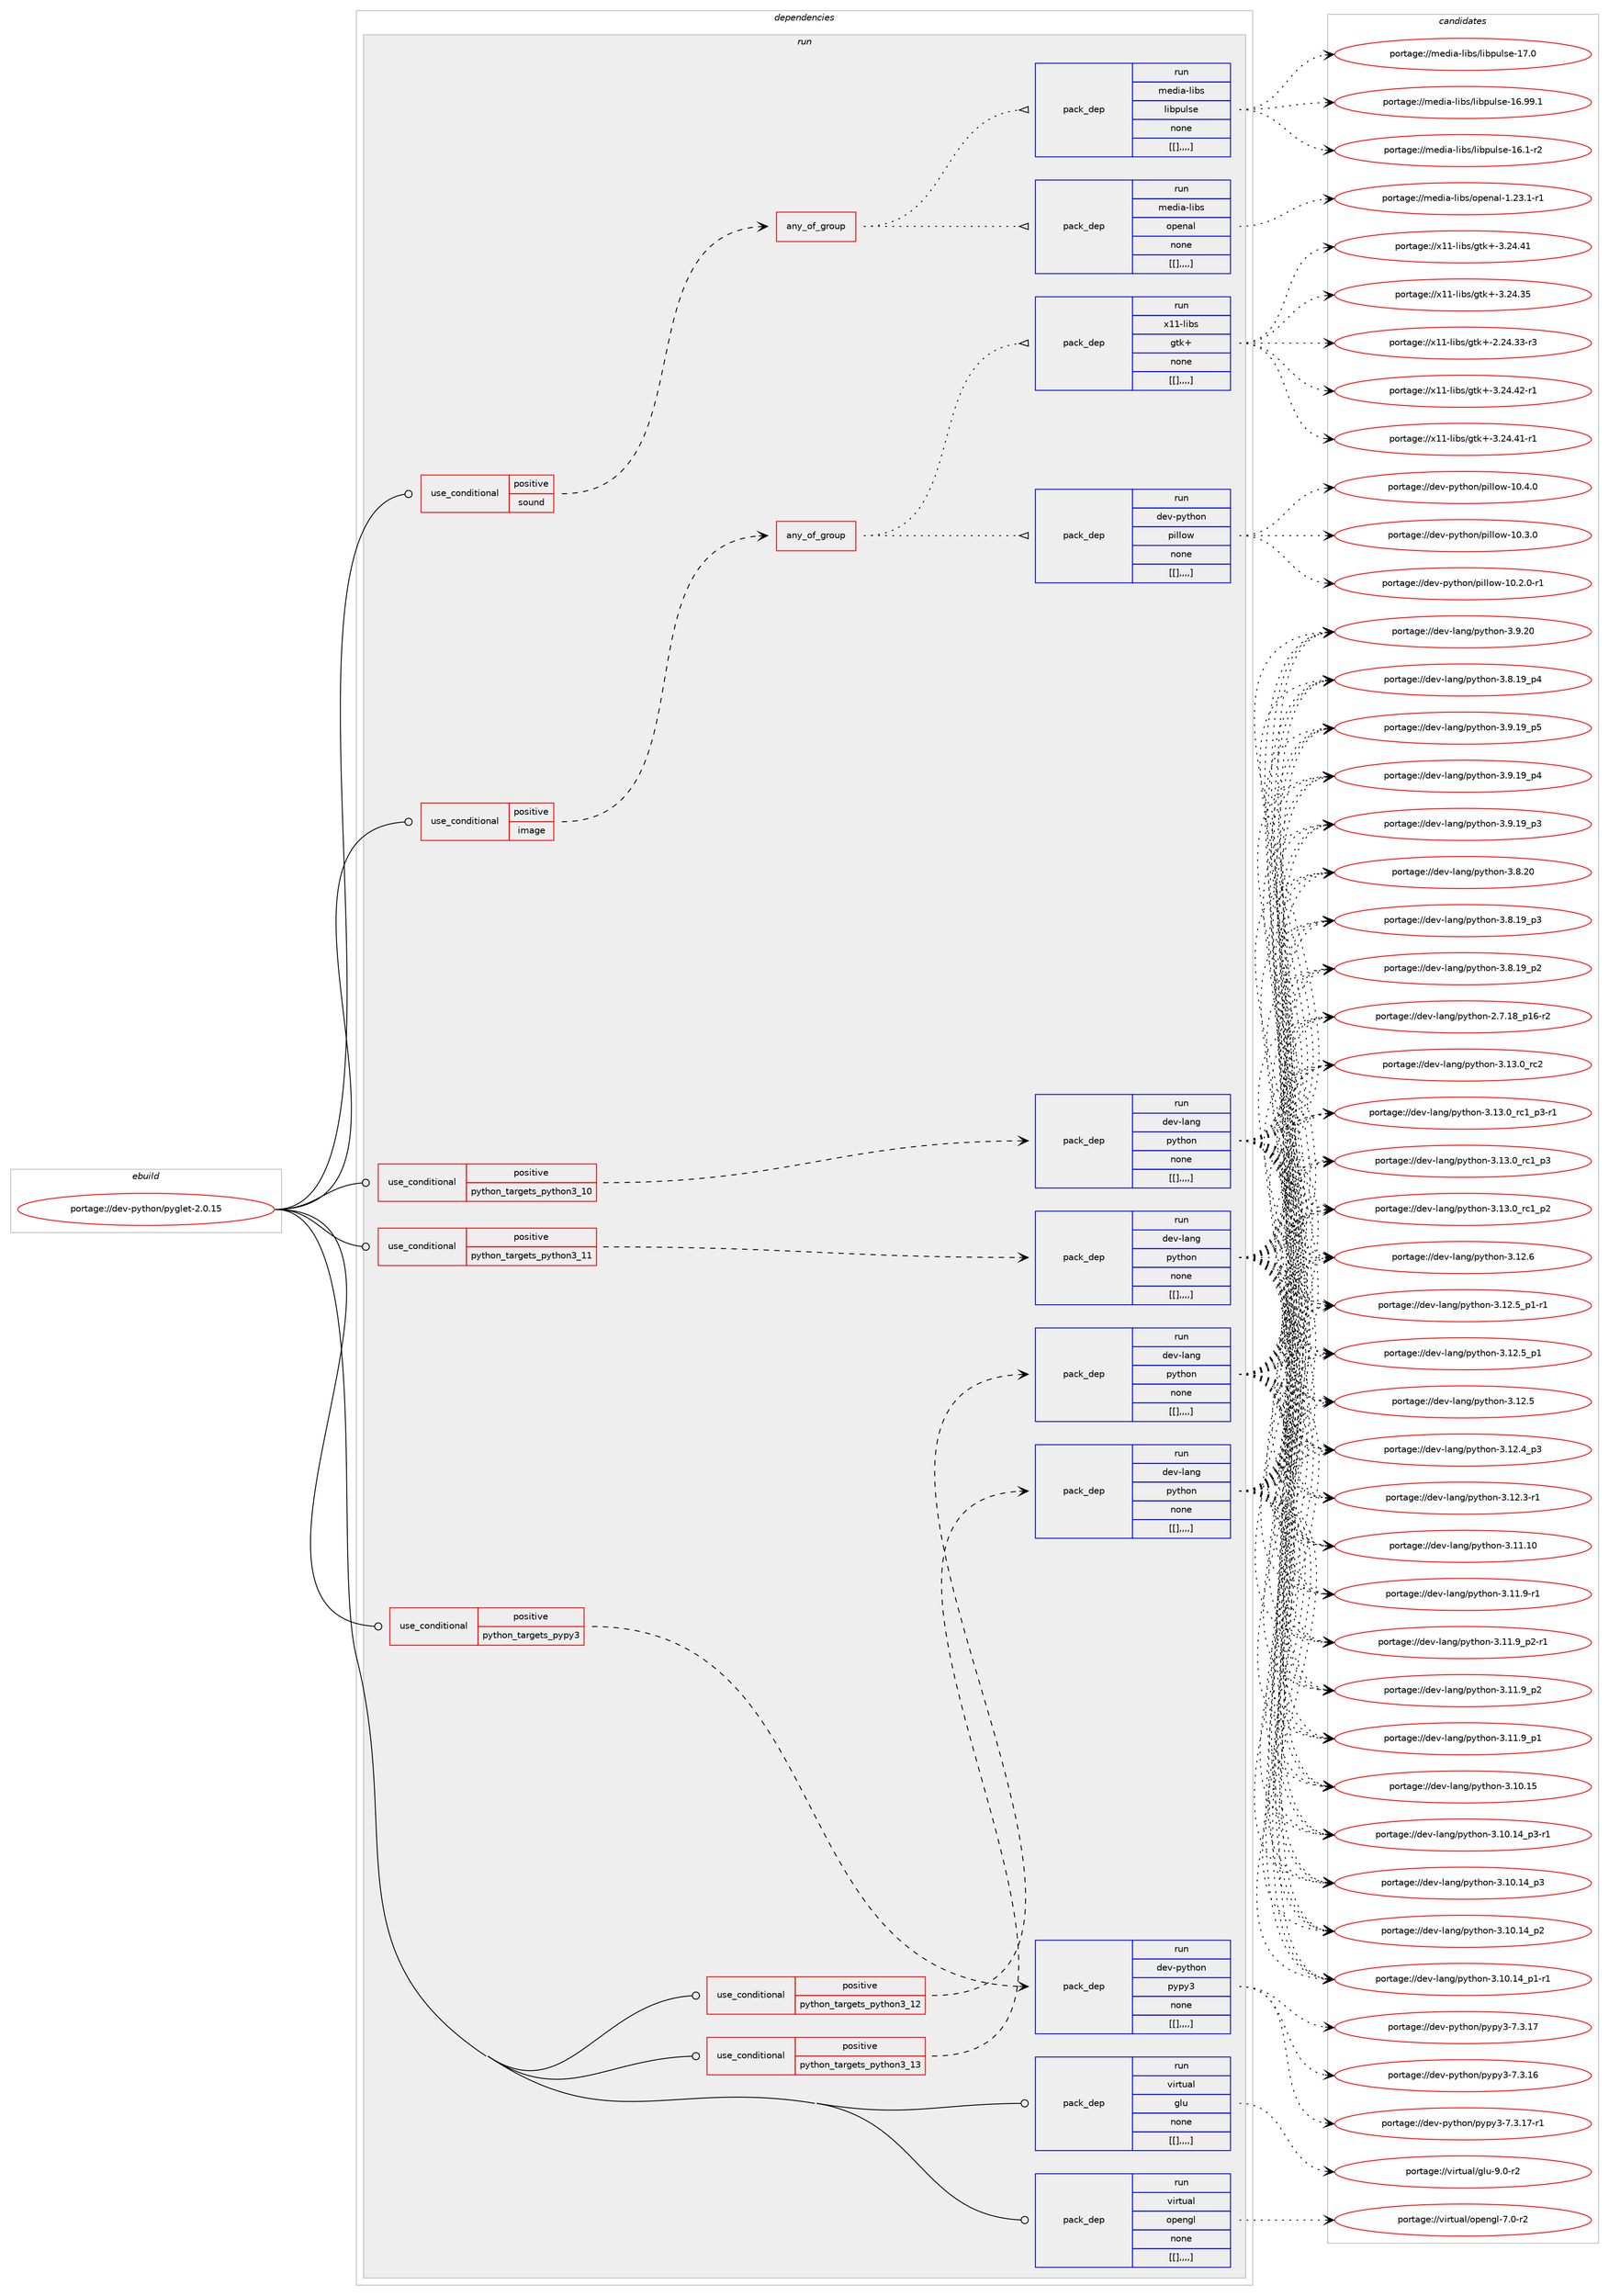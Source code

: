 digraph prolog {

# *************
# Graph options
# *************

newrank=true;
concentrate=true;
compound=true;
graph [rankdir=LR,fontname=Helvetica,fontsize=10,ranksep=1.5];#, ranksep=2.5, nodesep=0.2];
edge  [arrowhead=vee];
node  [fontname=Helvetica,fontsize=10];

# **********
# The ebuild
# **********

subgraph cluster_leftcol {
color=gray;
label=<<i>ebuild</i>>;
id [label="portage://dev-python/pyglet-2.0.15", color=red, width=4, href="../dev-python/pyglet-2.0.15.svg"];
}

# ****************
# The dependencies
# ****************

subgraph cluster_midcol {
color=gray;
label=<<i>dependencies</i>>;
subgraph cluster_compile {
fillcolor="#eeeeee";
style=filled;
label=<<i>compile</i>>;
}
subgraph cluster_compileandrun {
fillcolor="#eeeeee";
style=filled;
label=<<i>compile and run</i>>;
}
subgraph cluster_run {
fillcolor="#eeeeee";
style=filled;
label=<<i>run</i>>;
subgraph cond37786 {
dependency158233 [label=<<TABLE BORDER="0" CELLBORDER="1" CELLSPACING="0" CELLPADDING="4"><TR><TD ROWSPAN="3" CELLPADDING="10">use_conditional</TD></TR><TR><TD>positive</TD></TR><TR><TD>image</TD></TR></TABLE>>, shape=none, color=red];
subgraph any1074 {
dependency158234 [label=<<TABLE BORDER="0" CELLBORDER="1" CELLSPACING="0" CELLPADDING="4"><TR><TD CELLPADDING="10">any_of_group</TD></TR></TABLE>>, shape=none, color=red];subgraph pack119223 {
dependency158235 [label=<<TABLE BORDER="0" CELLBORDER="1" CELLSPACING="0" CELLPADDING="4" WIDTH="220"><TR><TD ROWSPAN="6" CELLPADDING="30">pack_dep</TD></TR><TR><TD WIDTH="110">run</TD></TR><TR><TD>dev-python</TD></TR><TR><TD>pillow</TD></TR><TR><TD>none</TD></TR><TR><TD>[[],,,,]</TD></TR></TABLE>>, shape=none, color=blue];
}
dependency158234:e -> dependency158235:w [weight=20,style="dotted",arrowhead="oinv"];
subgraph pack119224 {
dependency158236 [label=<<TABLE BORDER="0" CELLBORDER="1" CELLSPACING="0" CELLPADDING="4" WIDTH="220"><TR><TD ROWSPAN="6" CELLPADDING="30">pack_dep</TD></TR><TR><TD WIDTH="110">run</TD></TR><TR><TD>x11-libs</TD></TR><TR><TD>gtk+</TD></TR><TR><TD>none</TD></TR><TR><TD>[[],,,,]</TD></TR></TABLE>>, shape=none, color=blue];
}
dependency158234:e -> dependency158236:w [weight=20,style="dotted",arrowhead="oinv"];
}
dependency158233:e -> dependency158234:w [weight=20,style="dashed",arrowhead="vee"];
}
id:e -> dependency158233:w [weight=20,style="solid",arrowhead="odot"];
subgraph cond37787 {
dependency158237 [label=<<TABLE BORDER="0" CELLBORDER="1" CELLSPACING="0" CELLPADDING="4"><TR><TD ROWSPAN="3" CELLPADDING="10">use_conditional</TD></TR><TR><TD>positive</TD></TR><TR><TD>python_targets_pypy3</TD></TR></TABLE>>, shape=none, color=red];
subgraph pack119225 {
dependency158238 [label=<<TABLE BORDER="0" CELLBORDER="1" CELLSPACING="0" CELLPADDING="4" WIDTH="220"><TR><TD ROWSPAN="6" CELLPADDING="30">pack_dep</TD></TR><TR><TD WIDTH="110">run</TD></TR><TR><TD>dev-python</TD></TR><TR><TD>pypy3</TD></TR><TR><TD>none</TD></TR><TR><TD>[[],,,,]</TD></TR></TABLE>>, shape=none, color=blue];
}
dependency158237:e -> dependency158238:w [weight=20,style="dashed",arrowhead="vee"];
}
id:e -> dependency158237:w [weight=20,style="solid",arrowhead="odot"];
subgraph cond37788 {
dependency158239 [label=<<TABLE BORDER="0" CELLBORDER="1" CELLSPACING="0" CELLPADDING="4"><TR><TD ROWSPAN="3" CELLPADDING="10">use_conditional</TD></TR><TR><TD>positive</TD></TR><TR><TD>python_targets_python3_10</TD></TR></TABLE>>, shape=none, color=red];
subgraph pack119226 {
dependency158240 [label=<<TABLE BORDER="0" CELLBORDER="1" CELLSPACING="0" CELLPADDING="4" WIDTH="220"><TR><TD ROWSPAN="6" CELLPADDING="30">pack_dep</TD></TR><TR><TD WIDTH="110">run</TD></TR><TR><TD>dev-lang</TD></TR><TR><TD>python</TD></TR><TR><TD>none</TD></TR><TR><TD>[[],,,,]</TD></TR></TABLE>>, shape=none, color=blue];
}
dependency158239:e -> dependency158240:w [weight=20,style="dashed",arrowhead="vee"];
}
id:e -> dependency158239:w [weight=20,style="solid",arrowhead="odot"];
subgraph cond37789 {
dependency158241 [label=<<TABLE BORDER="0" CELLBORDER="1" CELLSPACING="0" CELLPADDING="4"><TR><TD ROWSPAN="3" CELLPADDING="10">use_conditional</TD></TR><TR><TD>positive</TD></TR><TR><TD>python_targets_python3_11</TD></TR></TABLE>>, shape=none, color=red];
subgraph pack119227 {
dependency158242 [label=<<TABLE BORDER="0" CELLBORDER="1" CELLSPACING="0" CELLPADDING="4" WIDTH="220"><TR><TD ROWSPAN="6" CELLPADDING="30">pack_dep</TD></TR><TR><TD WIDTH="110">run</TD></TR><TR><TD>dev-lang</TD></TR><TR><TD>python</TD></TR><TR><TD>none</TD></TR><TR><TD>[[],,,,]</TD></TR></TABLE>>, shape=none, color=blue];
}
dependency158241:e -> dependency158242:w [weight=20,style="dashed",arrowhead="vee"];
}
id:e -> dependency158241:w [weight=20,style="solid",arrowhead="odot"];
subgraph cond37790 {
dependency158243 [label=<<TABLE BORDER="0" CELLBORDER="1" CELLSPACING="0" CELLPADDING="4"><TR><TD ROWSPAN="3" CELLPADDING="10">use_conditional</TD></TR><TR><TD>positive</TD></TR><TR><TD>python_targets_python3_12</TD></TR></TABLE>>, shape=none, color=red];
subgraph pack119228 {
dependency158244 [label=<<TABLE BORDER="0" CELLBORDER="1" CELLSPACING="0" CELLPADDING="4" WIDTH="220"><TR><TD ROWSPAN="6" CELLPADDING="30">pack_dep</TD></TR><TR><TD WIDTH="110">run</TD></TR><TR><TD>dev-lang</TD></TR><TR><TD>python</TD></TR><TR><TD>none</TD></TR><TR><TD>[[],,,,]</TD></TR></TABLE>>, shape=none, color=blue];
}
dependency158243:e -> dependency158244:w [weight=20,style="dashed",arrowhead="vee"];
}
id:e -> dependency158243:w [weight=20,style="solid",arrowhead="odot"];
subgraph cond37791 {
dependency158245 [label=<<TABLE BORDER="0" CELLBORDER="1" CELLSPACING="0" CELLPADDING="4"><TR><TD ROWSPAN="3" CELLPADDING="10">use_conditional</TD></TR><TR><TD>positive</TD></TR><TR><TD>python_targets_python3_13</TD></TR></TABLE>>, shape=none, color=red];
subgraph pack119229 {
dependency158246 [label=<<TABLE BORDER="0" CELLBORDER="1" CELLSPACING="0" CELLPADDING="4" WIDTH="220"><TR><TD ROWSPAN="6" CELLPADDING="30">pack_dep</TD></TR><TR><TD WIDTH="110">run</TD></TR><TR><TD>dev-lang</TD></TR><TR><TD>python</TD></TR><TR><TD>none</TD></TR><TR><TD>[[],,,,]</TD></TR></TABLE>>, shape=none, color=blue];
}
dependency158245:e -> dependency158246:w [weight=20,style="dashed",arrowhead="vee"];
}
id:e -> dependency158245:w [weight=20,style="solid",arrowhead="odot"];
subgraph cond37792 {
dependency158247 [label=<<TABLE BORDER="0" CELLBORDER="1" CELLSPACING="0" CELLPADDING="4"><TR><TD ROWSPAN="3" CELLPADDING="10">use_conditional</TD></TR><TR><TD>positive</TD></TR><TR><TD>sound</TD></TR></TABLE>>, shape=none, color=red];
subgraph any1075 {
dependency158248 [label=<<TABLE BORDER="0" CELLBORDER="1" CELLSPACING="0" CELLPADDING="4"><TR><TD CELLPADDING="10">any_of_group</TD></TR></TABLE>>, shape=none, color=red];subgraph pack119230 {
dependency158249 [label=<<TABLE BORDER="0" CELLBORDER="1" CELLSPACING="0" CELLPADDING="4" WIDTH="220"><TR><TD ROWSPAN="6" CELLPADDING="30">pack_dep</TD></TR><TR><TD WIDTH="110">run</TD></TR><TR><TD>media-libs</TD></TR><TR><TD>libpulse</TD></TR><TR><TD>none</TD></TR><TR><TD>[[],,,,]</TD></TR></TABLE>>, shape=none, color=blue];
}
dependency158248:e -> dependency158249:w [weight=20,style="dotted",arrowhead="oinv"];
subgraph pack119231 {
dependency158250 [label=<<TABLE BORDER="0" CELLBORDER="1" CELLSPACING="0" CELLPADDING="4" WIDTH="220"><TR><TD ROWSPAN="6" CELLPADDING="30">pack_dep</TD></TR><TR><TD WIDTH="110">run</TD></TR><TR><TD>media-libs</TD></TR><TR><TD>openal</TD></TR><TR><TD>none</TD></TR><TR><TD>[[],,,,]</TD></TR></TABLE>>, shape=none, color=blue];
}
dependency158248:e -> dependency158250:w [weight=20,style="dotted",arrowhead="oinv"];
}
dependency158247:e -> dependency158248:w [weight=20,style="dashed",arrowhead="vee"];
}
id:e -> dependency158247:w [weight=20,style="solid",arrowhead="odot"];
subgraph pack119232 {
dependency158251 [label=<<TABLE BORDER="0" CELLBORDER="1" CELLSPACING="0" CELLPADDING="4" WIDTH="220"><TR><TD ROWSPAN="6" CELLPADDING="30">pack_dep</TD></TR><TR><TD WIDTH="110">run</TD></TR><TR><TD>virtual</TD></TR><TR><TD>glu</TD></TR><TR><TD>none</TD></TR><TR><TD>[[],,,,]</TD></TR></TABLE>>, shape=none, color=blue];
}
id:e -> dependency158251:w [weight=20,style="solid",arrowhead="odot"];
subgraph pack119233 {
dependency158252 [label=<<TABLE BORDER="0" CELLBORDER="1" CELLSPACING="0" CELLPADDING="4" WIDTH="220"><TR><TD ROWSPAN="6" CELLPADDING="30">pack_dep</TD></TR><TR><TD WIDTH="110">run</TD></TR><TR><TD>virtual</TD></TR><TR><TD>opengl</TD></TR><TR><TD>none</TD></TR><TR><TD>[[],,,,]</TD></TR></TABLE>>, shape=none, color=blue];
}
id:e -> dependency158252:w [weight=20,style="solid",arrowhead="odot"];
}
}

# **************
# The candidates
# **************

subgraph cluster_choices {
rank=same;
color=gray;
label=<<i>candidates</i>>;

subgraph choice119223 {
color=black;
nodesep=1;
choice100101118451121211161041111104711210510810811111945494846524648 [label="portage://dev-python/pillow-10.4.0", color=red, width=4,href="../dev-python/pillow-10.4.0.svg"];
choice100101118451121211161041111104711210510810811111945494846514648 [label="portage://dev-python/pillow-10.3.0", color=red, width=4,href="../dev-python/pillow-10.3.0.svg"];
choice1001011184511212111610411111047112105108108111119454948465046484511449 [label="portage://dev-python/pillow-10.2.0-r1", color=red, width=4,href="../dev-python/pillow-10.2.0-r1.svg"];
dependency158235:e -> choice100101118451121211161041111104711210510810811111945494846524648:w [style=dotted,weight="100"];
dependency158235:e -> choice100101118451121211161041111104711210510810811111945494846514648:w [style=dotted,weight="100"];
dependency158235:e -> choice1001011184511212111610411111047112105108108111119454948465046484511449:w [style=dotted,weight="100"];
}
subgraph choice119224 {
color=black;
nodesep=1;
choice12049494510810598115471031161074345514650524652504511449 [label="portage://x11-libs/gtk+-3.24.42-r1", color=red, width=4,href="../x11-libs/gtk+-3.24.42-r1.svg"];
choice12049494510810598115471031161074345514650524652494511449 [label="portage://x11-libs/gtk+-3.24.41-r1", color=red, width=4,href="../x11-libs/gtk+-3.24.41-r1.svg"];
choice1204949451081059811547103116107434551465052465249 [label="portage://x11-libs/gtk+-3.24.41", color=red, width=4,href="../x11-libs/gtk+-3.24.41.svg"];
choice1204949451081059811547103116107434551465052465153 [label="portage://x11-libs/gtk+-3.24.35", color=red, width=4,href="../x11-libs/gtk+-3.24.35.svg"];
choice12049494510810598115471031161074345504650524651514511451 [label="portage://x11-libs/gtk+-2.24.33-r3", color=red, width=4,href="../x11-libs/gtk+-2.24.33-r3.svg"];
dependency158236:e -> choice12049494510810598115471031161074345514650524652504511449:w [style=dotted,weight="100"];
dependency158236:e -> choice12049494510810598115471031161074345514650524652494511449:w [style=dotted,weight="100"];
dependency158236:e -> choice1204949451081059811547103116107434551465052465249:w [style=dotted,weight="100"];
dependency158236:e -> choice1204949451081059811547103116107434551465052465153:w [style=dotted,weight="100"];
dependency158236:e -> choice12049494510810598115471031161074345504650524651514511451:w [style=dotted,weight="100"];
}
subgraph choice119225 {
color=black;
nodesep=1;
choice100101118451121211161041111104711212111212151455546514649554511449 [label="portage://dev-python/pypy3-7.3.17-r1", color=red, width=4,href="../dev-python/pypy3-7.3.17-r1.svg"];
choice10010111845112121116104111110471121211121215145554651464955 [label="portage://dev-python/pypy3-7.3.17", color=red, width=4,href="../dev-python/pypy3-7.3.17.svg"];
choice10010111845112121116104111110471121211121215145554651464954 [label="portage://dev-python/pypy3-7.3.16", color=red, width=4,href="../dev-python/pypy3-7.3.16.svg"];
dependency158238:e -> choice100101118451121211161041111104711212111212151455546514649554511449:w [style=dotted,weight="100"];
dependency158238:e -> choice10010111845112121116104111110471121211121215145554651464955:w [style=dotted,weight="100"];
dependency158238:e -> choice10010111845112121116104111110471121211121215145554651464954:w [style=dotted,weight="100"];
}
subgraph choice119226 {
color=black;
nodesep=1;
choice10010111845108971101034711212111610411111045514649514648951149950 [label="portage://dev-lang/python-3.13.0_rc2", color=red, width=4,href="../dev-lang/python-3.13.0_rc2.svg"];
choice1001011184510897110103471121211161041111104551464951464895114994995112514511449 [label="portage://dev-lang/python-3.13.0_rc1_p3-r1", color=red, width=4,href="../dev-lang/python-3.13.0_rc1_p3-r1.svg"];
choice100101118451089711010347112121116104111110455146495146489511499499511251 [label="portage://dev-lang/python-3.13.0_rc1_p3", color=red, width=4,href="../dev-lang/python-3.13.0_rc1_p3.svg"];
choice100101118451089711010347112121116104111110455146495146489511499499511250 [label="portage://dev-lang/python-3.13.0_rc1_p2", color=red, width=4,href="../dev-lang/python-3.13.0_rc1_p2.svg"];
choice10010111845108971101034711212111610411111045514649504654 [label="portage://dev-lang/python-3.12.6", color=red, width=4,href="../dev-lang/python-3.12.6.svg"];
choice1001011184510897110103471121211161041111104551464950465395112494511449 [label="portage://dev-lang/python-3.12.5_p1-r1", color=red, width=4,href="../dev-lang/python-3.12.5_p1-r1.svg"];
choice100101118451089711010347112121116104111110455146495046539511249 [label="portage://dev-lang/python-3.12.5_p1", color=red, width=4,href="../dev-lang/python-3.12.5_p1.svg"];
choice10010111845108971101034711212111610411111045514649504653 [label="portage://dev-lang/python-3.12.5", color=red, width=4,href="../dev-lang/python-3.12.5.svg"];
choice100101118451089711010347112121116104111110455146495046529511251 [label="portage://dev-lang/python-3.12.4_p3", color=red, width=4,href="../dev-lang/python-3.12.4_p3.svg"];
choice100101118451089711010347112121116104111110455146495046514511449 [label="portage://dev-lang/python-3.12.3-r1", color=red, width=4,href="../dev-lang/python-3.12.3-r1.svg"];
choice1001011184510897110103471121211161041111104551464949464948 [label="portage://dev-lang/python-3.11.10", color=red, width=4,href="../dev-lang/python-3.11.10.svg"];
choice1001011184510897110103471121211161041111104551464949465795112504511449 [label="portage://dev-lang/python-3.11.9_p2-r1", color=red, width=4,href="../dev-lang/python-3.11.9_p2-r1.svg"];
choice100101118451089711010347112121116104111110455146494946579511250 [label="portage://dev-lang/python-3.11.9_p2", color=red, width=4,href="../dev-lang/python-3.11.9_p2.svg"];
choice100101118451089711010347112121116104111110455146494946579511249 [label="portage://dev-lang/python-3.11.9_p1", color=red, width=4,href="../dev-lang/python-3.11.9_p1.svg"];
choice100101118451089711010347112121116104111110455146494946574511449 [label="portage://dev-lang/python-3.11.9-r1", color=red, width=4,href="../dev-lang/python-3.11.9-r1.svg"];
choice1001011184510897110103471121211161041111104551464948464953 [label="portage://dev-lang/python-3.10.15", color=red, width=4,href="../dev-lang/python-3.10.15.svg"];
choice100101118451089711010347112121116104111110455146494846495295112514511449 [label="portage://dev-lang/python-3.10.14_p3-r1", color=red, width=4,href="../dev-lang/python-3.10.14_p3-r1.svg"];
choice10010111845108971101034711212111610411111045514649484649529511251 [label="portage://dev-lang/python-3.10.14_p3", color=red, width=4,href="../dev-lang/python-3.10.14_p3.svg"];
choice10010111845108971101034711212111610411111045514649484649529511250 [label="portage://dev-lang/python-3.10.14_p2", color=red, width=4,href="../dev-lang/python-3.10.14_p2.svg"];
choice100101118451089711010347112121116104111110455146494846495295112494511449 [label="portage://dev-lang/python-3.10.14_p1-r1", color=red, width=4,href="../dev-lang/python-3.10.14_p1-r1.svg"];
choice10010111845108971101034711212111610411111045514657465048 [label="portage://dev-lang/python-3.9.20", color=red, width=4,href="../dev-lang/python-3.9.20.svg"];
choice100101118451089711010347112121116104111110455146574649579511253 [label="portage://dev-lang/python-3.9.19_p5", color=red, width=4,href="../dev-lang/python-3.9.19_p5.svg"];
choice100101118451089711010347112121116104111110455146574649579511252 [label="portage://dev-lang/python-3.9.19_p4", color=red, width=4,href="../dev-lang/python-3.9.19_p4.svg"];
choice100101118451089711010347112121116104111110455146574649579511251 [label="portage://dev-lang/python-3.9.19_p3", color=red, width=4,href="../dev-lang/python-3.9.19_p3.svg"];
choice10010111845108971101034711212111610411111045514656465048 [label="portage://dev-lang/python-3.8.20", color=red, width=4,href="../dev-lang/python-3.8.20.svg"];
choice100101118451089711010347112121116104111110455146564649579511252 [label="portage://dev-lang/python-3.8.19_p4", color=red, width=4,href="../dev-lang/python-3.8.19_p4.svg"];
choice100101118451089711010347112121116104111110455146564649579511251 [label="portage://dev-lang/python-3.8.19_p3", color=red, width=4,href="../dev-lang/python-3.8.19_p3.svg"];
choice100101118451089711010347112121116104111110455146564649579511250 [label="portage://dev-lang/python-3.8.19_p2", color=red, width=4,href="../dev-lang/python-3.8.19_p2.svg"];
choice100101118451089711010347112121116104111110455046554649569511249544511450 [label="portage://dev-lang/python-2.7.18_p16-r2", color=red, width=4,href="../dev-lang/python-2.7.18_p16-r2.svg"];
dependency158240:e -> choice10010111845108971101034711212111610411111045514649514648951149950:w [style=dotted,weight="100"];
dependency158240:e -> choice1001011184510897110103471121211161041111104551464951464895114994995112514511449:w [style=dotted,weight="100"];
dependency158240:e -> choice100101118451089711010347112121116104111110455146495146489511499499511251:w [style=dotted,weight="100"];
dependency158240:e -> choice100101118451089711010347112121116104111110455146495146489511499499511250:w [style=dotted,weight="100"];
dependency158240:e -> choice10010111845108971101034711212111610411111045514649504654:w [style=dotted,weight="100"];
dependency158240:e -> choice1001011184510897110103471121211161041111104551464950465395112494511449:w [style=dotted,weight="100"];
dependency158240:e -> choice100101118451089711010347112121116104111110455146495046539511249:w [style=dotted,weight="100"];
dependency158240:e -> choice10010111845108971101034711212111610411111045514649504653:w [style=dotted,weight="100"];
dependency158240:e -> choice100101118451089711010347112121116104111110455146495046529511251:w [style=dotted,weight="100"];
dependency158240:e -> choice100101118451089711010347112121116104111110455146495046514511449:w [style=dotted,weight="100"];
dependency158240:e -> choice1001011184510897110103471121211161041111104551464949464948:w [style=dotted,weight="100"];
dependency158240:e -> choice1001011184510897110103471121211161041111104551464949465795112504511449:w [style=dotted,weight="100"];
dependency158240:e -> choice100101118451089711010347112121116104111110455146494946579511250:w [style=dotted,weight="100"];
dependency158240:e -> choice100101118451089711010347112121116104111110455146494946579511249:w [style=dotted,weight="100"];
dependency158240:e -> choice100101118451089711010347112121116104111110455146494946574511449:w [style=dotted,weight="100"];
dependency158240:e -> choice1001011184510897110103471121211161041111104551464948464953:w [style=dotted,weight="100"];
dependency158240:e -> choice100101118451089711010347112121116104111110455146494846495295112514511449:w [style=dotted,weight="100"];
dependency158240:e -> choice10010111845108971101034711212111610411111045514649484649529511251:w [style=dotted,weight="100"];
dependency158240:e -> choice10010111845108971101034711212111610411111045514649484649529511250:w [style=dotted,weight="100"];
dependency158240:e -> choice100101118451089711010347112121116104111110455146494846495295112494511449:w [style=dotted,weight="100"];
dependency158240:e -> choice10010111845108971101034711212111610411111045514657465048:w [style=dotted,weight="100"];
dependency158240:e -> choice100101118451089711010347112121116104111110455146574649579511253:w [style=dotted,weight="100"];
dependency158240:e -> choice100101118451089711010347112121116104111110455146574649579511252:w [style=dotted,weight="100"];
dependency158240:e -> choice100101118451089711010347112121116104111110455146574649579511251:w [style=dotted,weight="100"];
dependency158240:e -> choice10010111845108971101034711212111610411111045514656465048:w [style=dotted,weight="100"];
dependency158240:e -> choice100101118451089711010347112121116104111110455146564649579511252:w [style=dotted,weight="100"];
dependency158240:e -> choice100101118451089711010347112121116104111110455146564649579511251:w [style=dotted,weight="100"];
dependency158240:e -> choice100101118451089711010347112121116104111110455146564649579511250:w [style=dotted,weight="100"];
dependency158240:e -> choice100101118451089711010347112121116104111110455046554649569511249544511450:w [style=dotted,weight="100"];
}
subgraph choice119227 {
color=black;
nodesep=1;
choice10010111845108971101034711212111610411111045514649514648951149950 [label="portage://dev-lang/python-3.13.0_rc2", color=red, width=4,href="../dev-lang/python-3.13.0_rc2.svg"];
choice1001011184510897110103471121211161041111104551464951464895114994995112514511449 [label="portage://dev-lang/python-3.13.0_rc1_p3-r1", color=red, width=4,href="../dev-lang/python-3.13.0_rc1_p3-r1.svg"];
choice100101118451089711010347112121116104111110455146495146489511499499511251 [label="portage://dev-lang/python-3.13.0_rc1_p3", color=red, width=4,href="../dev-lang/python-3.13.0_rc1_p3.svg"];
choice100101118451089711010347112121116104111110455146495146489511499499511250 [label="portage://dev-lang/python-3.13.0_rc1_p2", color=red, width=4,href="../dev-lang/python-3.13.0_rc1_p2.svg"];
choice10010111845108971101034711212111610411111045514649504654 [label="portage://dev-lang/python-3.12.6", color=red, width=4,href="../dev-lang/python-3.12.6.svg"];
choice1001011184510897110103471121211161041111104551464950465395112494511449 [label="portage://dev-lang/python-3.12.5_p1-r1", color=red, width=4,href="../dev-lang/python-3.12.5_p1-r1.svg"];
choice100101118451089711010347112121116104111110455146495046539511249 [label="portage://dev-lang/python-3.12.5_p1", color=red, width=4,href="../dev-lang/python-3.12.5_p1.svg"];
choice10010111845108971101034711212111610411111045514649504653 [label="portage://dev-lang/python-3.12.5", color=red, width=4,href="../dev-lang/python-3.12.5.svg"];
choice100101118451089711010347112121116104111110455146495046529511251 [label="portage://dev-lang/python-3.12.4_p3", color=red, width=4,href="../dev-lang/python-3.12.4_p3.svg"];
choice100101118451089711010347112121116104111110455146495046514511449 [label="portage://dev-lang/python-3.12.3-r1", color=red, width=4,href="../dev-lang/python-3.12.3-r1.svg"];
choice1001011184510897110103471121211161041111104551464949464948 [label="portage://dev-lang/python-3.11.10", color=red, width=4,href="../dev-lang/python-3.11.10.svg"];
choice1001011184510897110103471121211161041111104551464949465795112504511449 [label="portage://dev-lang/python-3.11.9_p2-r1", color=red, width=4,href="../dev-lang/python-3.11.9_p2-r1.svg"];
choice100101118451089711010347112121116104111110455146494946579511250 [label="portage://dev-lang/python-3.11.9_p2", color=red, width=4,href="../dev-lang/python-3.11.9_p2.svg"];
choice100101118451089711010347112121116104111110455146494946579511249 [label="portage://dev-lang/python-3.11.9_p1", color=red, width=4,href="../dev-lang/python-3.11.9_p1.svg"];
choice100101118451089711010347112121116104111110455146494946574511449 [label="portage://dev-lang/python-3.11.9-r1", color=red, width=4,href="../dev-lang/python-3.11.9-r1.svg"];
choice1001011184510897110103471121211161041111104551464948464953 [label="portage://dev-lang/python-3.10.15", color=red, width=4,href="../dev-lang/python-3.10.15.svg"];
choice100101118451089711010347112121116104111110455146494846495295112514511449 [label="portage://dev-lang/python-3.10.14_p3-r1", color=red, width=4,href="../dev-lang/python-3.10.14_p3-r1.svg"];
choice10010111845108971101034711212111610411111045514649484649529511251 [label="portage://dev-lang/python-3.10.14_p3", color=red, width=4,href="../dev-lang/python-3.10.14_p3.svg"];
choice10010111845108971101034711212111610411111045514649484649529511250 [label="portage://dev-lang/python-3.10.14_p2", color=red, width=4,href="../dev-lang/python-3.10.14_p2.svg"];
choice100101118451089711010347112121116104111110455146494846495295112494511449 [label="portage://dev-lang/python-3.10.14_p1-r1", color=red, width=4,href="../dev-lang/python-3.10.14_p1-r1.svg"];
choice10010111845108971101034711212111610411111045514657465048 [label="portage://dev-lang/python-3.9.20", color=red, width=4,href="../dev-lang/python-3.9.20.svg"];
choice100101118451089711010347112121116104111110455146574649579511253 [label="portage://dev-lang/python-3.9.19_p5", color=red, width=4,href="../dev-lang/python-3.9.19_p5.svg"];
choice100101118451089711010347112121116104111110455146574649579511252 [label="portage://dev-lang/python-3.9.19_p4", color=red, width=4,href="../dev-lang/python-3.9.19_p4.svg"];
choice100101118451089711010347112121116104111110455146574649579511251 [label="portage://dev-lang/python-3.9.19_p3", color=red, width=4,href="../dev-lang/python-3.9.19_p3.svg"];
choice10010111845108971101034711212111610411111045514656465048 [label="portage://dev-lang/python-3.8.20", color=red, width=4,href="../dev-lang/python-3.8.20.svg"];
choice100101118451089711010347112121116104111110455146564649579511252 [label="portage://dev-lang/python-3.8.19_p4", color=red, width=4,href="../dev-lang/python-3.8.19_p4.svg"];
choice100101118451089711010347112121116104111110455146564649579511251 [label="portage://dev-lang/python-3.8.19_p3", color=red, width=4,href="../dev-lang/python-3.8.19_p3.svg"];
choice100101118451089711010347112121116104111110455146564649579511250 [label="portage://dev-lang/python-3.8.19_p2", color=red, width=4,href="../dev-lang/python-3.8.19_p2.svg"];
choice100101118451089711010347112121116104111110455046554649569511249544511450 [label="portage://dev-lang/python-2.7.18_p16-r2", color=red, width=4,href="../dev-lang/python-2.7.18_p16-r2.svg"];
dependency158242:e -> choice10010111845108971101034711212111610411111045514649514648951149950:w [style=dotted,weight="100"];
dependency158242:e -> choice1001011184510897110103471121211161041111104551464951464895114994995112514511449:w [style=dotted,weight="100"];
dependency158242:e -> choice100101118451089711010347112121116104111110455146495146489511499499511251:w [style=dotted,weight="100"];
dependency158242:e -> choice100101118451089711010347112121116104111110455146495146489511499499511250:w [style=dotted,weight="100"];
dependency158242:e -> choice10010111845108971101034711212111610411111045514649504654:w [style=dotted,weight="100"];
dependency158242:e -> choice1001011184510897110103471121211161041111104551464950465395112494511449:w [style=dotted,weight="100"];
dependency158242:e -> choice100101118451089711010347112121116104111110455146495046539511249:w [style=dotted,weight="100"];
dependency158242:e -> choice10010111845108971101034711212111610411111045514649504653:w [style=dotted,weight="100"];
dependency158242:e -> choice100101118451089711010347112121116104111110455146495046529511251:w [style=dotted,weight="100"];
dependency158242:e -> choice100101118451089711010347112121116104111110455146495046514511449:w [style=dotted,weight="100"];
dependency158242:e -> choice1001011184510897110103471121211161041111104551464949464948:w [style=dotted,weight="100"];
dependency158242:e -> choice1001011184510897110103471121211161041111104551464949465795112504511449:w [style=dotted,weight="100"];
dependency158242:e -> choice100101118451089711010347112121116104111110455146494946579511250:w [style=dotted,weight="100"];
dependency158242:e -> choice100101118451089711010347112121116104111110455146494946579511249:w [style=dotted,weight="100"];
dependency158242:e -> choice100101118451089711010347112121116104111110455146494946574511449:w [style=dotted,weight="100"];
dependency158242:e -> choice1001011184510897110103471121211161041111104551464948464953:w [style=dotted,weight="100"];
dependency158242:e -> choice100101118451089711010347112121116104111110455146494846495295112514511449:w [style=dotted,weight="100"];
dependency158242:e -> choice10010111845108971101034711212111610411111045514649484649529511251:w [style=dotted,weight="100"];
dependency158242:e -> choice10010111845108971101034711212111610411111045514649484649529511250:w [style=dotted,weight="100"];
dependency158242:e -> choice100101118451089711010347112121116104111110455146494846495295112494511449:w [style=dotted,weight="100"];
dependency158242:e -> choice10010111845108971101034711212111610411111045514657465048:w [style=dotted,weight="100"];
dependency158242:e -> choice100101118451089711010347112121116104111110455146574649579511253:w [style=dotted,weight="100"];
dependency158242:e -> choice100101118451089711010347112121116104111110455146574649579511252:w [style=dotted,weight="100"];
dependency158242:e -> choice100101118451089711010347112121116104111110455146574649579511251:w [style=dotted,weight="100"];
dependency158242:e -> choice10010111845108971101034711212111610411111045514656465048:w [style=dotted,weight="100"];
dependency158242:e -> choice100101118451089711010347112121116104111110455146564649579511252:w [style=dotted,weight="100"];
dependency158242:e -> choice100101118451089711010347112121116104111110455146564649579511251:w [style=dotted,weight="100"];
dependency158242:e -> choice100101118451089711010347112121116104111110455146564649579511250:w [style=dotted,weight="100"];
dependency158242:e -> choice100101118451089711010347112121116104111110455046554649569511249544511450:w [style=dotted,weight="100"];
}
subgraph choice119228 {
color=black;
nodesep=1;
choice10010111845108971101034711212111610411111045514649514648951149950 [label="portage://dev-lang/python-3.13.0_rc2", color=red, width=4,href="../dev-lang/python-3.13.0_rc2.svg"];
choice1001011184510897110103471121211161041111104551464951464895114994995112514511449 [label="portage://dev-lang/python-3.13.0_rc1_p3-r1", color=red, width=4,href="../dev-lang/python-3.13.0_rc1_p3-r1.svg"];
choice100101118451089711010347112121116104111110455146495146489511499499511251 [label="portage://dev-lang/python-3.13.0_rc1_p3", color=red, width=4,href="../dev-lang/python-3.13.0_rc1_p3.svg"];
choice100101118451089711010347112121116104111110455146495146489511499499511250 [label="portage://dev-lang/python-3.13.0_rc1_p2", color=red, width=4,href="../dev-lang/python-3.13.0_rc1_p2.svg"];
choice10010111845108971101034711212111610411111045514649504654 [label="portage://dev-lang/python-3.12.6", color=red, width=4,href="../dev-lang/python-3.12.6.svg"];
choice1001011184510897110103471121211161041111104551464950465395112494511449 [label="portage://dev-lang/python-3.12.5_p1-r1", color=red, width=4,href="../dev-lang/python-3.12.5_p1-r1.svg"];
choice100101118451089711010347112121116104111110455146495046539511249 [label="portage://dev-lang/python-3.12.5_p1", color=red, width=4,href="../dev-lang/python-3.12.5_p1.svg"];
choice10010111845108971101034711212111610411111045514649504653 [label="portage://dev-lang/python-3.12.5", color=red, width=4,href="../dev-lang/python-3.12.5.svg"];
choice100101118451089711010347112121116104111110455146495046529511251 [label="portage://dev-lang/python-3.12.4_p3", color=red, width=4,href="../dev-lang/python-3.12.4_p3.svg"];
choice100101118451089711010347112121116104111110455146495046514511449 [label="portage://dev-lang/python-3.12.3-r1", color=red, width=4,href="../dev-lang/python-3.12.3-r1.svg"];
choice1001011184510897110103471121211161041111104551464949464948 [label="portage://dev-lang/python-3.11.10", color=red, width=4,href="../dev-lang/python-3.11.10.svg"];
choice1001011184510897110103471121211161041111104551464949465795112504511449 [label="portage://dev-lang/python-3.11.9_p2-r1", color=red, width=4,href="../dev-lang/python-3.11.9_p2-r1.svg"];
choice100101118451089711010347112121116104111110455146494946579511250 [label="portage://dev-lang/python-3.11.9_p2", color=red, width=4,href="../dev-lang/python-3.11.9_p2.svg"];
choice100101118451089711010347112121116104111110455146494946579511249 [label="portage://dev-lang/python-3.11.9_p1", color=red, width=4,href="../dev-lang/python-3.11.9_p1.svg"];
choice100101118451089711010347112121116104111110455146494946574511449 [label="portage://dev-lang/python-3.11.9-r1", color=red, width=4,href="../dev-lang/python-3.11.9-r1.svg"];
choice1001011184510897110103471121211161041111104551464948464953 [label="portage://dev-lang/python-3.10.15", color=red, width=4,href="../dev-lang/python-3.10.15.svg"];
choice100101118451089711010347112121116104111110455146494846495295112514511449 [label="portage://dev-lang/python-3.10.14_p3-r1", color=red, width=4,href="../dev-lang/python-3.10.14_p3-r1.svg"];
choice10010111845108971101034711212111610411111045514649484649529511251 [label="portage://dev-lang/python-3.10.14_p3", color=red, width=4,href="../dev-lang/python-3.10.14_p3.svg"];
choice10010111845108971101034711212111610411111045514649484649529511250 [label="portage://dev-lang/python-3.10.14_p2", color=red, width=4,href="../dev-lang/python-3.10.14_p2.svg"];
choice100101118451089711010347112121116104111110455146494846495295112494511449 [label="portage://dev-lang/python-3.10.14_p1-r1", color=red, width=4,href="../dev-lang/python-3.10.14_p1-r1.svg"];
choice10010111845108971101034711212111610411111045514657465048 [label="portage://dev-lang/python-3.9.20", color=red, width=4,href="../dev-lang/python-3.9.20.svg"];
choice100101118451089711010347112121116104111110455146574649579511253 [label="portage://dev-lang/python-3.9.19_p5", color=red, width=4,href="../dev-lang/python-3.9.19_p5.svg"];
choice100101118451089711010347112121116104111110455146574649579511252 [label="portage://dev-lang/python-3.9.19_p4", color=red, width=4,href="../dev-lang/python-3.9.19_p4.svg"];
choice100101118451089711010347112121116104111110455146574649579511251 [label="portage://dev-lang/python-3.9.19_p3", color=red, width=4,href="../dev-lang/python-3.9.19_p3.svg"];
choice10010111845108971101034711212111610411111045514656465048 [label="portage://dev-lang/python-3.8.20", color=red, width=4,href="../dev-lang/python-3.8.20.svg"];
choice100101118451089711010347112121116104111110455146564649579511252 [label="portage://dev-lang/python-3.8.19_p4", color=red, width=4,href="../dev-lang/python-3.8.19_p4.svg"];
choice100101118451089711010347112121116104111110455146564649579511251 [label="portage://dev-lang/python-3.8.19_p3", color=red, width=4,href="../dev-lang/python-3.8.19_p3.svg"];
choice100101118451089711010347112121116104111110455146564649579511250 [label="portage://dev-lang/python-3.8.19_p2", color=red, width=4,href="../dev-lang/python-3.8.19_p2.svg"];
choice100101118451089711010347112121116104111110455046554649569511249544511450 [label="portage://dev-lang/python-2.7.18_p16-r2", color=red, width=4,href="../dev-lang/python-2.7.18_p16-r2.svg"];
dependency158244:e -> choice10010111845108971101034711212111610411111045514649514648951149950:w [style=dotted,weight="100"];
dependency158244:e -> choice1001011184510897110103471121211161041111104551464951464895114994995112514511449:w [style=dotted,weight="100"];
dependency158244:e -> choice100101118451089711010347112121116104111110455146495146489511499499511251:w [style=dotted,weight="100"];
dependency158244:e -> choice100101118451089711010347112121116104111110455146495146489511499499511250:w [style=dotted,weight="100"];
dependency158244:e -> choice10010111845108971101034711212111610411111045514649504654:w [style=dotted,weight="100"];
dependency158244:e -> choice1001011184510897110103471121211161041111104551464950465395112494511449:w [style=dotted,weight="100"];
dependency158244:e -> choice100101118451089711010347112121116104111110455146495046539511249:w [style=dotted,weight="100"];
dependency158244:e -> choice10010111845108971101034711212111610411111045514649504653:w [style=dotted,weight="100"];
dependency158244:e -> choice100101118451089711010347112121116104111110455146495046529511251:w [style=dotted,weight="100"];
dependency158244:e -> choice100101118451089711010347112121116104111110455146495046514511449:w [style=dotted,weight="100"];
dependency158244:e -> choice1001011184510897110103471121211161041111104551464949464948:w [style=dotted,weight="100"];
dependency158244:e -> choice1001011184510897110103471121211161041111104551464949465795112504511449:w [style=dotted,weight="100"];
dependency158244:e -> choice100101118451089711010347112121116104111110455146494946579511250:w [style=dotted,weight="100"];
dependency158244:e -> choice100101118451089711010347112121116104111110455146494946579511249:w [style=dotted,weight="100"];
dependency158244:e -> choice100101118451089711010347112121116104111110455146494946574511449:w [style=dotted,weight="100"];
dependency158244:e -> choice1001011184510897110103471121211161041111104551464948464953:w [style=dotted,weight="100"];
dependency158244:e -> choice100101118451089711010347112121116104111110455146494846495295112514511449:w [style=dotted,weight="100"];
dependency158244:e -> choice10010111845108971101034711212111610411111045514649484649529511251:w [style=dotted,weight="100"];
dependency158244:e -> choice10010111845108971101034711212111610411111045514649484649529511250:w [style=dotted,weight="100"];
dependency158244:e -> choice100101118451089711010347112121116104111110455146494846495295112494511449:w [style=dotted,weight="100"];
dependency158244:e -> choice10010111845108971101034711212111610411111045514657465048:w [style=dotted,weight="100"];
dependency158244:e -> choice100101118451089711010347112121116104111110455146574649579511253:w [style=dotted,weight="100"];
dependency158244:e -> choice100101118451089711010347112121116104111110455146574649579511252:w [style=dotted,weight="100"];
dependency158244:e -> choice100101118451089711010347112121116104111110455146574649579511251:w [style=dotted,weight="100"];
dependency158244:e -> choice10010111845108971101034711212111610411111045514656465048:w [style=dotted,weight="100"];
dependency158244:e -> choice100101118451089711010347112121116104111110455146564649579511252:w [style=dotted,weight="100"];
dependency158244:e -> choice100101118451089711010347112121116104111110455146564649579511251:w [style=dotted,weight="100"];
dependency158244:e -> choice100101118451089711010347112121116104111110455146564649579511250:w [style=dotted,weight="100"];
dependency158244:e -> choice100101118451089711010347112121116104111110455046554649569511249544511450:w [style=dotted,weight="100"];
}
subgraph choice119229 {
color=black;
nodesep=1;
choice10010111845108971101034711212111610411111045514649514648951149950 [label="portage://dev-lang/python-3.13.0_rc2", color=red, width=4,href="../dev-lang/python-3.13.0_rc2.svg"];
choice1001011184510897110103471121211161041111104551464951464895114994995112514511449 [label="portage://dev-lang/python-3.13.0_rc1_p3-r1", color=red, width=4,href="../dev-lang/python-3.13.0_rc1_p3-r1.svg"];
choice100101118451089711010347112121116104111110455146495146489511499499511251 [label="portage://dev-lang/python-3.13.0_rc1_p3", color=red, width=4,href="../dev-lang/python-3.13.0_rc1_p3.svg"];
choice100101118451089711010347112121116104111110455146495146489511499499511250 [label="portage://dev-lang/python-3.13.0_rc1_p2", color=red, width=4,href="../dev-lang/python-3.13.0_rc1_p2.svg"];
choice10010111845108971101034711212111610411111045514649504654 [label="portage://dev-lang/python-3.12.6", color=red, width=4,href="../dev-lang/python-3.12.6.svg"];
choice1001011184510897110103471121211161041111104551464950465395112494511449 [label="portage://dev-lang/python-3.12.5_p1-r1", color=red, width=4,href="../dev-lang/python-3.12.5_p1-r1.svg"];
choice100101118451089711010347112121116104111110455146495046539511249 [label="portage://dev-lang/python-3.12.5_p1", color=red, width=4,href="../dev-lang/python-3.12.5_p1.svg"];
choice10010111845108971101034711212111610411111045514649504653 [label="portage://dev-lang/python-3.12.5", color=red, width=4,href="../dev-lang/python-3.12.5.svg"];
choice100101118451089711010347112121116104111110455146495046529511251 [label="portage://dev-lang/python-3.12.4_p3", color=red, width=4,href="../dev-lang/python-3.12.4_p3.svg"];
choice100101118451089711010347112121116104111110455146495046514511449 [label="portage://dev-lang/python-3.12.3-r1", color=red, width=4,href="../dev-lang/python-3.12.3-r1.svg"];
choice1001011184510897110103471121211161041111104551464949464948 [label="portage://dev-lang/python-3.11.10", color=red, width=4,href="../dev-lang/python-3.11.10.svg"];
choice1001011184510897110103471121211161041111104551464949465795112504511449 [label="portage://dev-lang/python-3.11.9_p2-r1", color=red, width=4,href="../dev-lang/python-3.11.9_p2-r1.svg"];
choice100101118451089711010347112121116104111110455146494946579511250 [label="portage://dev-lang/python-3.11.9_p2", color=red, width=4,href="../dev-lang/python-3.11.9_p2.svg"];
choice100101118451089711010347112121116104111110455146494946579511249 [label="portage://dev-lang/python-3.11.9_p1", color=red, width=4,href="../dev-lang/python-3.11.9_p1.svg"];
choice100101118451089711010347112121116104111110455146494946574511449 [label="portage://dev-lang/python-3.11.9-r1", color=red, width=4,href="../dev-lang/python-3.11.9-r1.svg"];
choice1001011184510897110103471121211161041111104551464948464953 [label="portage://dev-lang/python-3.10.15", color=red, width=4,href="../dev-lang/python-3.10.15.svg"];
choice100101118451089711010347112121116104111110455146494846495295112514511449 [label="portage://dev-lang/python-3.10.14_p3-r1", color=red, width=4,href="../dev-lang/python-3.10.14_p3-r1.svg"];
choice10010111845108971101034711212111610411111045514649484649529511251 [label="portage://dev-lang/python-3.10.14_p3", color=red, width=4,href="../dev-lang/python-3.10.14_p3.svg"];
choice10010111845108971101034711212111610411111045514649484649529511250 [label="portage://dev-lang/python-3.10.14_p2", color=red, width=4,href="../dev-lang/python-3.10.14_p2.svg"];
choice100101118451089711010347112121116104111110455146494846495295112494511449 [label="portage://dev-lang/python-3.10.14_p1-r1", color=red, width=4,href="../dev-lang/python-3.10.14_p1-r1.svg"];
choice10010111845108971101034711212111610411111045514657465048 [label="portage://dev-lang/python-3.9.20", color=red, width=4,href="../dev-lang/python-3.9.20.svg"];
choice100101118451089711010347112121116104111110455146574649579511253 [label="portage://dev-lang/python-3.9.19_p5", color=red, width=4,href="../dev-lang/python-3.9.19_p5.svg"];
choice100101118451089711010347112121116104111110455146574649579511252 [label="portage://dev-lang/python-3.9.19_p4", color=red, width=4,href="../dev-lang/python-3.9.19_p4.svg"];
choice100101118451089711010347112121116104111110455146574649579511251 [label="portage://dev-lang/python-3.9.19_p3", color=red, width=4,href="../dev-lang/python-3.9.19_p3.svg"];
choice10010111845108971101034711212111610411111045514656465048 [label="portage://dev-lang/python-3.8.20", color=red, width=4,href="../dev-lang/python-3.8.20.svg"];
choice100101118451089711010347112121116104111110455146564649579511252 [label="portage://dev-lang/python-3.8.19_p4", color=red, width=4,href="../dev-lang/python-3.8.19_p4.svg"];
choice100101118451089711010347112121116104111110455146564649579511251 [label="portage://dev-lang/python-3.8.19_p3", color=red, width=4,href="../dev-lang/python-3.8.19_p3.svg"];
choice100101118451089711010347112121116104111110455146564649579511250 [label="portage://dev-lang/python-3.8.19_p2", color=red, width=4,href="../dev-lang/python-3.8.19_p2.svg"];
choice100101118451089711010347112121116104111110455046554649569511249544511450 [label="portage://dev-lang/python-2.7.18_p16-r2", color=red, width=4,href="../dev-lang/python-2.7.18_p16-r2.svg"];
dependency158246:e -> choice10010111845108971101034711212111610411111045514649514648951149950:w [style=dotted,weight="100"];
dependency158246:e -> choice1001011184510897110103471121211161041111104551464951464895114994995112514511449:w [style=dotted,weight="100"];
dependency158246:e -> choice100101118451089711010347112121116104111110455146495146489511499499511251:w [style=dotted,weight="100"];
dependency158246:e -> choice100101118451089711010347112121116104111110455146495146489511499499511250:w [style=dotted,weight="100"];
dependency158246:e -> choice10010111845108971101034711212111610411111045514649504654:w [style=dotted,weight="100"];
dependency158246:e -> choice1001011184510897110103471121211161041111104551464950465395112494511449:w [style=dotted,weight="100"];
dependency158246:e -> choice100101118451089711010347112121116104111110455146495046539511249:w [style=dotted,weight="100"];
dependency158246:e -> choice10010111845108971101034711212111610411111045514649504653:w [style=dotted,weight="100"];
dependency158246:e -> choice100101118451089711010347112121116104111110455146495046529511251:w [style=dotted,weight="100"];
dependency158246:e -> choice100101118451089711010347112121116104111110455146495046514511449:w [style=dotted,weight="100"];
dependency158246:e -> choice1001011184510897110103471121211161041111104551464949464948:w [style=dotted,weight="100"];
dependency158246:e -> choice1001011184510897110103471121211161041111104551464949465795112504511449:w [style=dotted,weight="100"];
dependency158246:e -> choice100101118451089711010347112121116104111110455146494946579511250:w [style=dotted,weight="100"];
dependency158246:e -> choice100101118451089711010347112121116104111110455146494946579511249:w [style=dotted,weight="100"];
dependency158246:e -> choice100101118451089711010347112121116104111110455146494946574511449:w [style=dotted,weight="100"];
dependency158246:e -> choice1001011184510897110103471121211161041111104551464948464953:w [style=dotted,weight="100"];
dependency158246:e -> choice100101118451089711010347112121116104111110455146494846495295112514511449:w [style=dotted,weight="100"];
dependency158246:e -> choice10010111845108971101034711212111610411111045514649484649529511251:w [style=dotted,weight="100"];
dependency158246:e -> choice10010111845108971101034711212111610411111045514649484649529511250:w [style=dotted,weight="100"];
dependency158246:e -> choice100101118451089711010347112121116104111110455146494846495295112494511449:w [style=dotted,weight="100"];
dependency158246:e -> choice10010111845108971101034711212111610411111045514657465048:w [style=dotted,weight="100"];
dependency158246:e -> choice100101118451089711010347112121116104111110455146574649579511253:w [style=dotted,weight="100"];
dependency158246:e -> choice100101118451089711010347112121116104111110455146574649579511252:w [style=dotted,weight="100"];
dependency158246:e -> choice100101118451089711010347112121116104111110455146574649579511251:w [style=dotted,weight="100"];
dependency158246:e -> choice10010111845108971101034711212111610411111045514656465048:w [style=dotted,weight="100"];
dependency158246:e -> choice100101118451089711010347112121116104111110455146564649579511252:w [style=dotted,weight="100"];
dependency158246:e -> choice100101118451089711010347112121116104111110455146564649579511251:w [style=dotted,weight="100"];
dependency158246:e -> choice100101118451089711010347112121116104111110455146564649579511250:w [style=dotted,weight="100"];
dependency158246:e -> choice100101118451089711010347112121116104111110455046554649569511249544511450:w [style=dotted,weight="100"];
}
subgraph choice119230 {
color=black;
nodesep=1;
choice10910110010597451081059811547108105981121171081151014549554648 [label="portage://media-libs/libpulse-17.0", color=red, width=4,href="../media-libs/libpulse-17.0.svg"];
choice10910110010597451081059811547108105981121171081151014549544657574649 [label="portage://media-libs/libpulse-16.99.1", color=red, width=4,href="../media-libs/libpulse-16.99.1.svg"];
choice109101100105974510810598115471081059811211710811510145495446494511450 [label="portage://media-libs/libpulse-16.1-r2", color=red, width=4,href="../media-libs/libpulse-16.1-r2.svg"];
dependency158249:e -> choice10910110010597451081059811547108105981121171081151014549554648:w [style=dotted,weight="100"];
dependency158249:e -> choice10910110010597451081059811547108105981121171081151014549544657574649:w [style=dotted,weight="100"];
dependency158249:e -> choice109101100105974510810598115471081059811211710811510145495446494511450:w [style=dotted,weight="100"];
}
subgraph choice119231 {
color=black;
nodesep=1;
choice1091011001059745108105981154711111210111097108454946505146494511449 [label="portage://media-libs/openal-1.23.1-r1", color=red, width=4,href="../media-libs/openal-1.23.1-r1.svg"];
dependency158250:e -> choice1091011001059745108105981154711111210111097108454946505146494511449:w [style=dotted,weight="100"];
}
subgraph choice119232 {
color=black;
nodesep=1;
choice1181051141161179710847103108117455746484511450 [label="portage://virtual/glu-9.0-r2", color=red, width=4,href="../virtual/glu-9.0-r2.svg"];
dependency158251:e -> choice1181051141161179710847103108117455746484511450:w [style=dotted,weight="100"];
}
subgraph choice119233 {
color=black;
nodesep=1;
choice1181051141161179710847111112101110103108455546484511450 [label="portage://virtual/opengl-7.0-r2", color=red, width=4,href="../virtual/opengl-7.0-r2.svg"];
dependency158252:e -> choice1181051141161179710847111112101110103108455546484511450:w [style=dotted,weight="100"];
}
}

}
